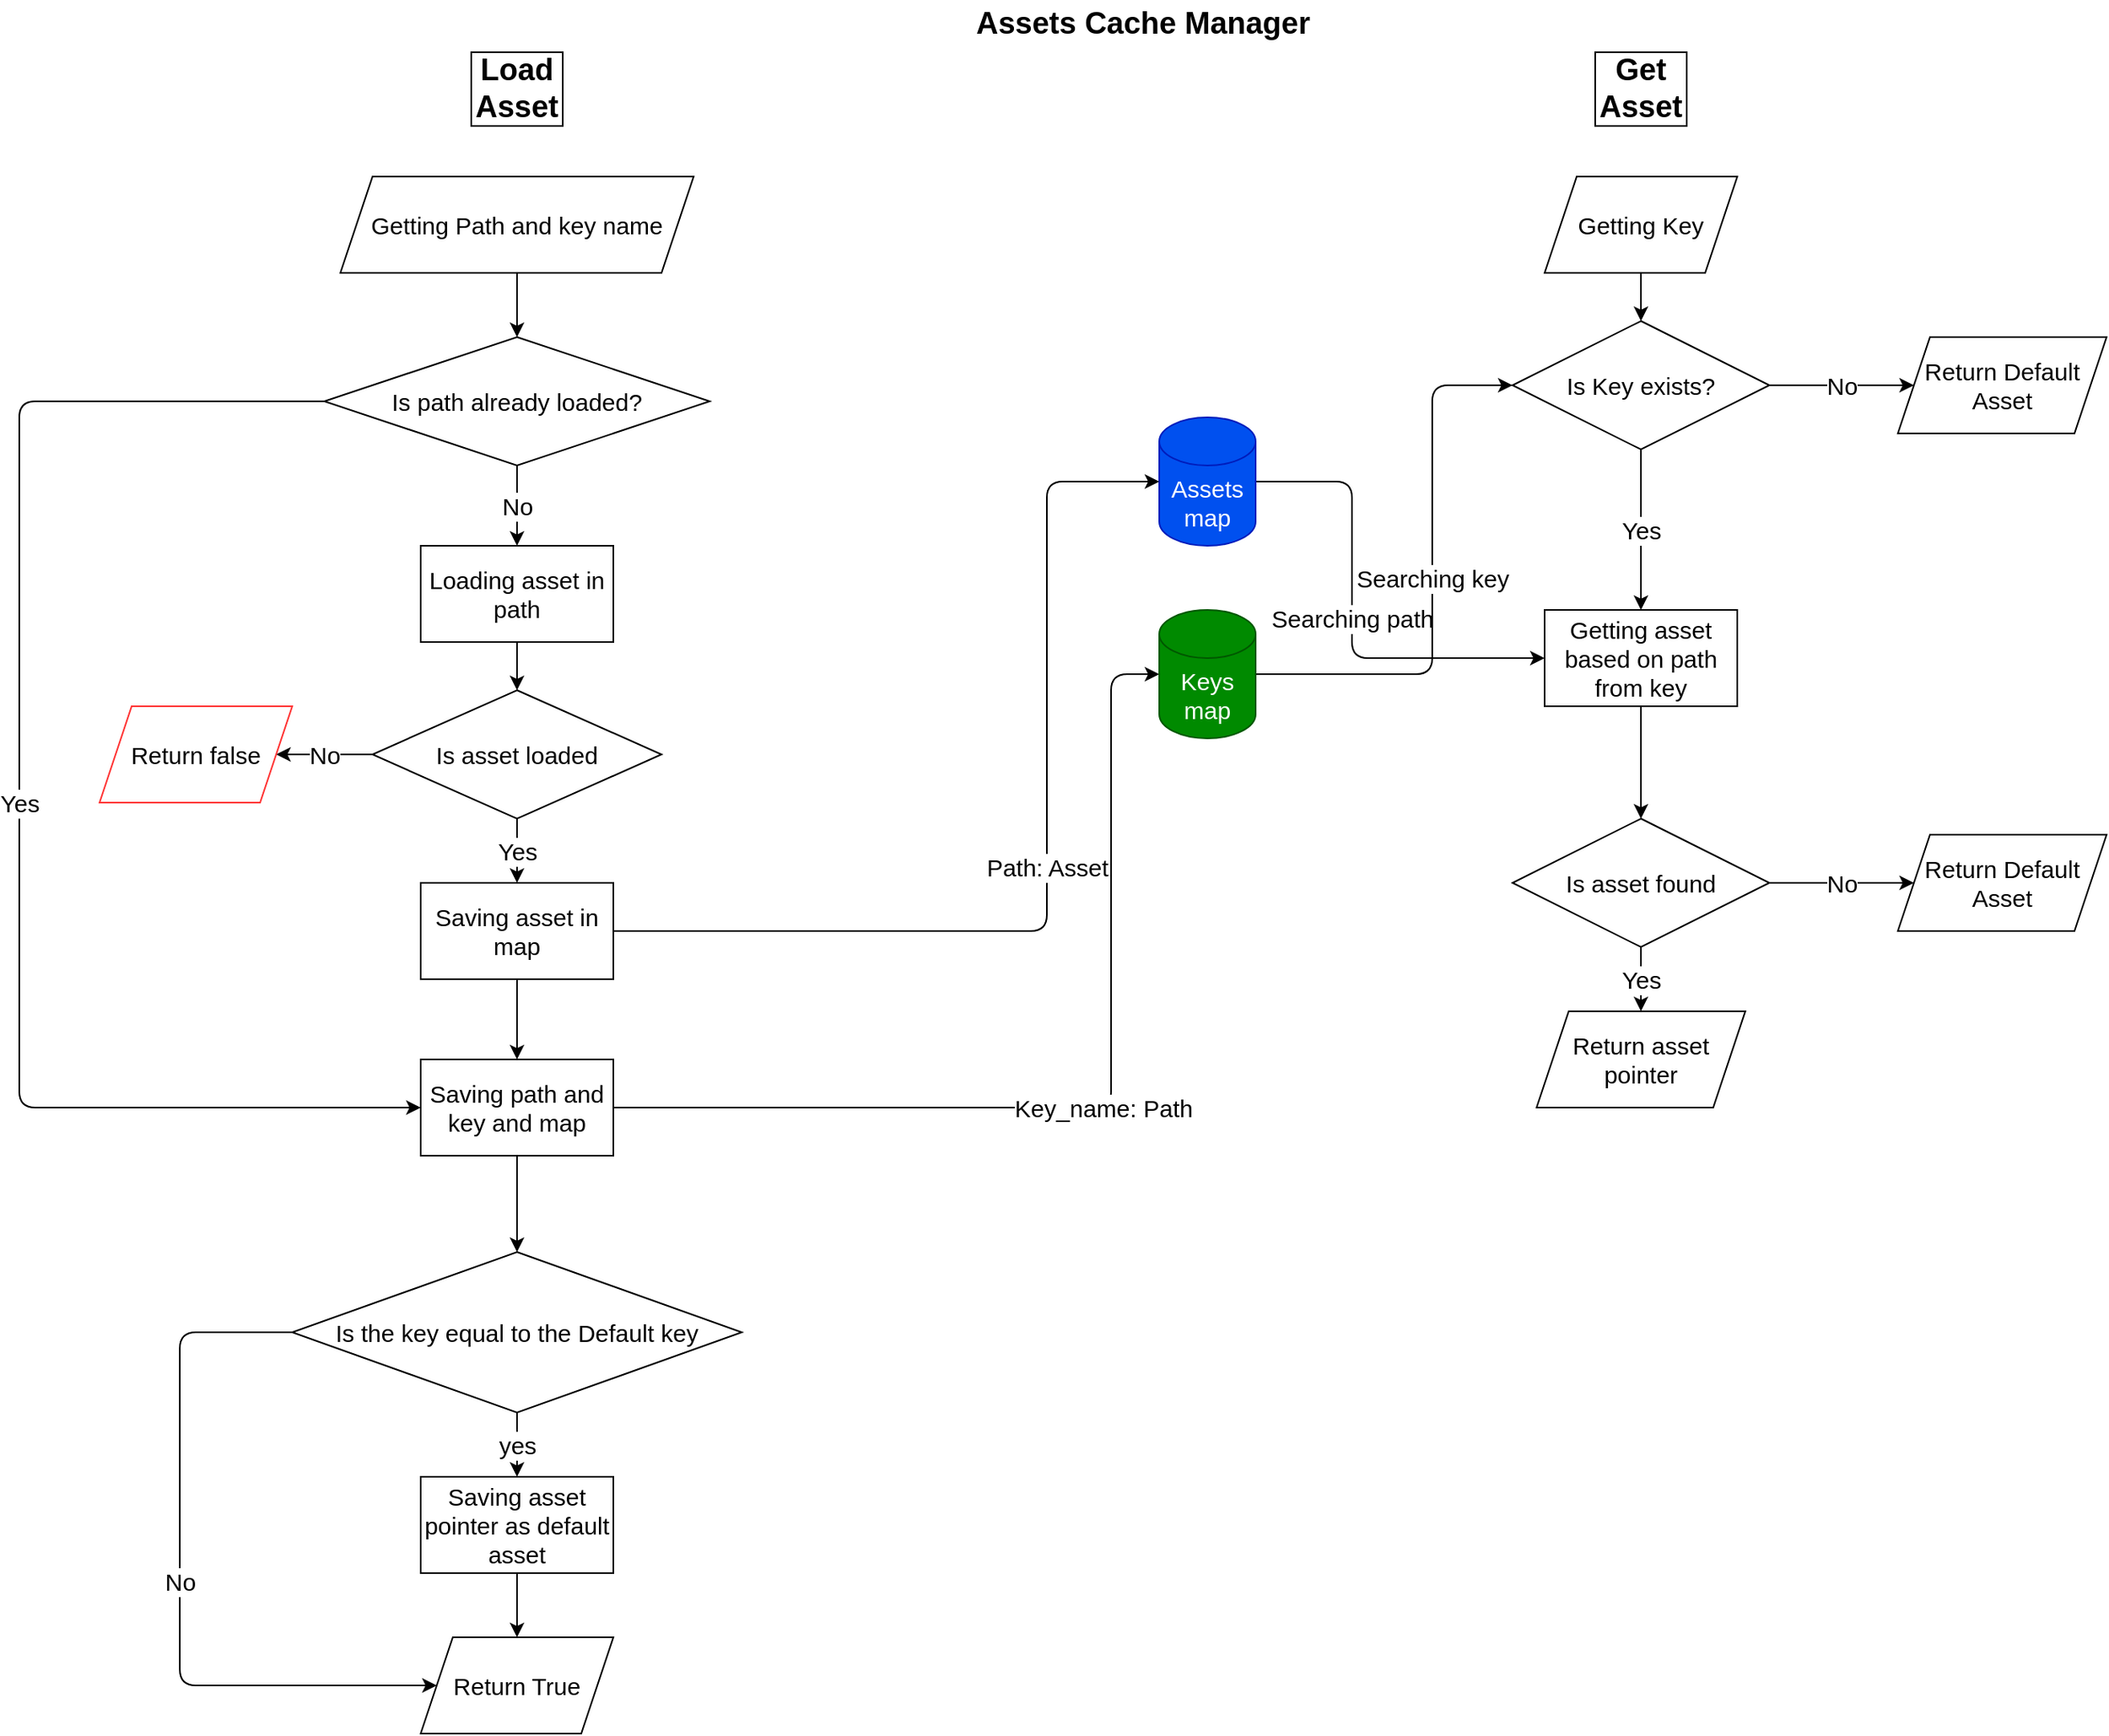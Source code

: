 <mxfile>
    <diagram id="BsoRfmZZvr9gLzZOgLKa" name="Page-1">
        <mxGraphModel dx="1128" dy="647" grid="1" gridSize="10" guides="1" tooltips="1" connect="1" arrows="1" fold="1" page="1" pageScale="1" pageWidth="1400" pageHeight="850" math="0" shadow="0">
            <root>
                <mxCell id="0"/>
                <mxCell id="1" parent="0"/>
                <mxCell id="2" value="Assets Cache Manager" style="text;html=1;strokeColor=none;fillColor=none;align=center;verticalAlign=middle;whiteSpace=wrap;rounded=0;fontSize=19;fontStyle=1" parent="1" vertex="1">
                    <mxGeometry x="640" y="30" width="220" height="30" as="geometry"/>
                </mxCell>
                <mxCell id="6" value="Load Asset" style="text;html=1;strokeColor=none;fillColor=none;align=center;verticalAlign=middle;whiteSpace=wrap;rounded=0;fontSize=19;labelBorderColor=default;fontStyle=1" parent="1" vertex="1">
                    <mxGeometry x="330" y="70" width="60" height="30" as="geometry"/>
                </mxCell>
                <mxCell id="11" value="" style="edgeStyle=none;html=1;fontSize=15;" parent="1" source="7" target="10" edge="1">
                    <mxGeometry relative="1" as="geometry"/>
                </mxCell>
                <mxCell id="7" value="Getting Path and key name" style="shape=parallelogram;perimeter=parallelogramPerimeter;whiteSpace=wrap;html=1;fixedSize=1;labelBorderColor=none;fontSize=15;" parent="1" vertex="1">
                    <mxGeometry x="250" y="140" width="220" height="60" as="geometry"/>
                </mxCell>
                <mxCell id="13" value="No" style="edgeStyle=none;html=1;fontSize=15;" parent="1" source="10" target="12" edge="1">
                    <mxGeometry relative="1" as="geometry"/>
                </mxCell>
                <mxCell id="37" value="Yes" style="edgeStyle=none;html=1;entryX=0;entryY=0.5;entryDx=0;entryDy=0;fontSize=15;" parent="1" source="10" target="24" edge="1">
                    <mxGeometry relative="1" as="geometry">
                        <Array as="points">
                            <mxPoint x="50" y="280"/>
                            <mxPoint x="50" y="720"/>
                        </Array>
                    </mxGeometry>
                </mxCell>
                <mxCell id="10" value="Is path already loaded?" style="rhombus;whiteSpace=wrap;html=1;fontSize=15;labelBorderColor=none;" parent="1" vertex="1">
                    <mxGeometry x="240" y="240" width="240" height="80" as="geometry"/>
                </mxCell>
                <mxCell id="18" style="edgeStyle=none;html=1;entryX=0.5;entryY=0;entryDx=0;entryDy=0;fontSize=15;" parent="1" source="12" target="16" edge="1">
                    <mxGeometry relative="1" as="geometry"/>
                </mxCell>
                <mxCell id="12" value="Loading asset in path" style="whiteSpace=wrap;html=1;fontSize=15;labelBorderColor=none;" parent="1" vertex="1">
                    <mxGeometry x="300" y="370" width="120" height="60" as="geometry"/>
                </mxCell>
                <mxCell id="48" value="Searching path" style="edgeStyle=none;html=1;entryX=0;entryY=0.5;entryDx=0;entryDy=0;fontSize=15;" parent="1" source="14" target="46" edge="1">
                    <mxGeometry relative="1" as="geometry">
                        <Array as="points">
                            <mxPoint x="880" y="330"/>
                            <mxPoint x="880" y="440"/>
                        </Array>
                    </mxGeometry>
                </mxCell>
                <mxCell id="14" value="Assets map" style="shape=cylinder3;whiteSpace=wrap;html=1;boundedLbl=1;backgroundOutline=1;size=15;labelBorderColor=none;fontSize=15;fillColor=#0050ef;fontColor=#ffffff;strokeColor=#001DBC;" parent="1" vertex="1">
                    <mxGeometry x="760" y="290" width="60" height="80" as="geometry"/>
                </mxCell>
                <mxCell id="20" value="No" style="edgeStyle=none;html=1;fontSize=15;" parent="1" source="16" target="19" edge="1">
                    <mxGeometry relative="1" as="geometry"/>
                </mxCell>
                <mxCell id="22" value="Yes" style="edgeStyle=none;html=1;fontSize=15;" parent="1" source="16" target="21" edge="1">
                    <mxGeometry relative="1" as="geometry"/>
                </mxCell>
                <mxCell id="16" value="Is asset loaded" style="rhombus;whiteSpace=wrap;html=1;labelBorderColor=none;fontSize=15;" parent="1" vertex="1">
                    <mxGeometry x="270" y="460" width="180" height="80" as="geometry"/>
                </mxCell>
                <mxCell id="19" value="Return false" style="shape=parallelogram;perimeter=parallelogramPerimeter;whiteSpace=wrap;html=1;fixedSize=1;fontSize=15;labelBorderColor=none;strokeColor=#FF3333;" parent="1" vertex="1">
                    <mxGeometry x="100" y="470" width="120" height="60" as="geometry"/>
                </mxCell>
                <mxCell id="23" value="Path: Asset" style="edgeStyle=none;html=1;entryX=0;entryY=0.5;entryDx=0;entryDy=0;entryPerimeter=0;fontSize=15;" parent="1" source="21" target="14" edge="1">
                    <mxGeometry relative="1" as="geometry">
                        <Array as="points">
                            <mxPoint x="690" y="610"/>
                            <mxPoint x="690" y="330"/>
                        </Array>
                    </mxGeometry>
                </mxCell>
                <mxCell id="25" value="" style="edgeStyle=none;html=1;fontSize=15;" parent="1" source="21" target="24" edge="1">
                    <mxGeometry relative="1" as="geometry"/>
                </mxCell>
                <mxCell id="21" value="Saving asset in map" style="whiteSpace=wrap;html=1;fontSize=15;labelBorderColor=none;" parent="1" vertex="1">
                    <mxGeometry x="300" y="580" width="120" height="60" as="geometry"/>
                </mxCell>
                <mxCell id="28" value="Key_name: Path" style="edgeStyle=none;html=1;entryX=0;entryY=0.5;entryDx=0;entryDy=0;entryPerimeter=0;fontSize=15;" parent="1" source="24" target="27" edge="1">
                    <mxGeometry relative="1" as="geometry">
                        <Array as="points">
                            <mxPoint x="730" y="720"/>
                            <mxPoint x="730" y="450"/>
                        </Array>
                    </mxGeometry>
                </mxCell>
                <mxCell id="31" value="" style="edgeStyle=none;html=1;fontSize=15;" parent="1" source="24" target="30" edge="1">
                    <mxGeometry relative="1" as="geometry"/>
                </mxCell>
                <mxCell id="24" value="Saving path and key and map" style="whiteSpace=wrap;html=1;fontSize=15;labelBorderColor=none;" parent="1" vertex="1">
                    <mxGeometry x="300" y="690" width="120" height="60" as="geometry"/>
                </mxCell>
                <mxCell id="42" value="Searching key" style="edgeStyle=none;html=1;entryX=0;entryY=0.5;entryDx=0;entryDy=0;fontSize=15;" parent="1" source="27" target="40" edge="1">
                    <mxGeometry relative="1" as="geometry">
                        <Array as="points">
                            <mxPoint x="930" y="450"/>
                            <mxPoint x="930" y="270"/>
                        </Array>
                    </mxGeometry>
                </mxCell>
                <mxCell id="27" value="Keys map" style="shape=cylinder3;whiteSpace=wrap;html=1;boundedLbl=1;backgroundOutline=1;size=15;labelBorderColor=none;fontSize=15;fillColor=#008a00;fontColor=#ffffff;strokeColor=#005700;" parent="1" vertex="1">
                    <mxGeometry x="760" y="410" width="60" height="80" as="geometry"/>
                </mxCell>
                <mxCell id="33" value="yes" style="edgeStyle=none;html=1;fontSize=15;" parent="1" source="30" target="32" edge="1">
                    <mxGeometry relative="1" as="geometry"/>
                </mxCell>
                <mxCell id="36" value="No" style="edgeStyle=none;html=1;entryX=0;entryY=0.5;entryDx=0;entryDy=0;fontSize=15;" parent="1" source="30" target="34" edge="1">
                    <mxGeometry relative="1" as="geometry">
                        <Array as="points">
                            <mxPoint x="150" y="860"/>
                            <mxPoint x="150" y="1080"/>
                        </Array>
                    </mxGeometry>
                </mxCell>
                <mxCell id="30" value="Is the key equal to the Default key" style="rhombus;whiteSpace=wrap;html=1;fontSize=15;labelBorderColor=none;" parent="1" vertex="1">
                    <mxGeometry x="220" y="810" width="280" height="100" as="geometry"/>
                </mxCell>
                <mxCell id="35" value="" style="edgeStyle=none;html=1;fontSize=15;" parent="1" source="32" target="34" edge="1">
                    <mxGeometry relative="1" as="geometry"/>
                </mxCell>
                <mxCell id="32" value="Saving asset pointer as default asset" style="whiteSpace=wrap;html=1;fontSize=15;labelBorderColor=none;" parent="1" vertex="1">
                    <mxGeometry x="300" y="950" width="120" height="60" as="geometry"/>
                </mxCell>
                <mxCell id="34" value="Return True&lt;br&gt;" style="shape=parallelogram;perimeter=parallelogramPerimeter;whiteSpace=wrap;html=1;fixedSize=1;fontSize=15;labelBorderColor=none;" parent="1" vertex="1">
                    <mxGeometry x="300" y="1050" width="120" height="60" as="geometry"/>
                </mxCell>
                <mxCell id="41" style="edgeStyle=none;html=1;entryX=0.5;entryY=0;entryDx=0;entryDy=0;fontSize=15;" parent="1" source="38" target="40" edge="1">
                    <mxGeometry relative="1" as="geometry"/>
                </mxCell>
                <mxCell id="38" value="Getting Key" style="shape=parallelogram;perimeter=parallelogramPerimeter;whiteSpace=wrap;html=1;fixedSize=1;labelBorderColor=none;fontSize=15;" parent="1" vertex="1">
                    <mxGeometry x="1000" y="140" width="120" height="60" as="geometry"/>
                </mxCell>
                <mxCell id="39" value="Get Asset" style="text;html=1;strokeColor=none;fillColor=none;align=center;verticalAlign=middle;whiteSpace=wrap;rounded=0;fontSize=19;labelBorderColor=default;fontStyle=1" parent="1" vertex="1">
                    <mxGeometry x="1030" y="70" width="60" height="30" as="geometry"/>
                </mxCell>
                <mxCell id="45" value="No" style="edgeStyle=none;html=1;fontSize=15;" parent="1" source="40" target="44" edge="1">
                    <mxGeometry relative="1" as="geometry"/>
                </mxCell>
                <mxCell id="47" value="Yes" style="edgeStyle=none;html=1;fontSize=15;" parent="1" source="40" target="46" edge="1">
                    <mxGeometry relative="1" as="geometry"/>
                </mxCell>
                <mxCell id="40" value="Is Key exists?" style="rhombus;whiteSpace=wrap;html=1;labelBorderColor=none;fontSize=15;" parent="1" vertex="1">
                    <mxGeometry x="980" y="230" width="160" height="80" as="geometry"/>
                </mxCell>
                <mxCell id="44" value="Return Default Asset" style="shape=parallelogram;perimeter=parallelogramPerimeter;whiteSpace=wrap;html=1;fixedSize=1;labelBorderColor=none;fontSize=15;" parent="1" vertex="1">
                    <mxGeometry x="1220" y="240" width="130" height="60" as="geometry"/>
                </mxCell>
                <mxCell id="50" value="" style="edgeStyle=none;html=1;fontSize=15;" parent="1" source="46" target="49" edge="1">
                    <mxGeometry relative="1" as="geometry"/>
                </mxCell>
                <mxCell id="46" value="Getting asset based on path from key" style="whiteSpace=wrap;html=1;fontSize=15;labelBorderColor=none;" parent="1" vertex="1">
                    <mxGeometry x="1000" y="410" width="120" height="60" as="geometry"/>
                </mxCell>
                <mxCell id="52" value="No" style="edgeStyle=none;html=1;fontSize=15;" parent="1" source="49" target="51" edge="1">
                    <mxGeometry relative="1" as="geometry"/>
                </mxCell>
                <mxCell id="54" value="Yes" style="edgeStyle=none;html=1;entryX=0.5;entryY=0;entryDx=0;entryDy=0;fontSize=15;" parent="1" source="49" target="53" edge="1">
                    <mxGeometry relative="1" as="geometry"/>
                </mxCell>
                <mxCell id="49" value="Is asset found" style="rhombus;whiteSpace=wrap;html=1;fontSize=15;labelBorderColor=none;" parent="1" vertex="1">
                    <mxGeometry x="980" y="540" width="160" height="80" as="geometry"/>
                </mxCell>
                <mxCell id="51" value="Return Default Asset" style="shape=parallelogram;perimeter=parallelogramPerimeter;whiteSpace=wrap;html=1;fixedSize=1;labelBorderColor=none;fontSize=15;" parent="1" vertex="1">
                    <mxGeometry x="1220" y="550" width="130" height="60" as="geometry"/>
                </mxCell>
                <mxCell id="53" value="Return asset pointer" style="shape=parallelogram;perimeter=parallelogramPerimeter;whiteSpace=wrap;html=1;fixedSize=1;labelBorderColor=none;fontSize=15;" parent="1" vertex="1">
                    <mxGeometry x="995" y="660" width="130" height="60" as="geometry"/>
                </mxCell>
            </root>
        </mxGraphModel>
    </diagram>
</mxfile>